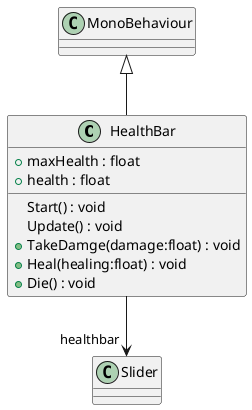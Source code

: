 @startuml
class HealthBar {
    + maxHealth : float
    + health : float
    Start() : void
    Update() : void
    + TakeDamge(damage:float) : void
    + Heal(healing:float) : void
    + Die() : void
}
MonoBehaviour <|-- HealthBar
HealthBar --> "healthbar" Slider
@enduml
